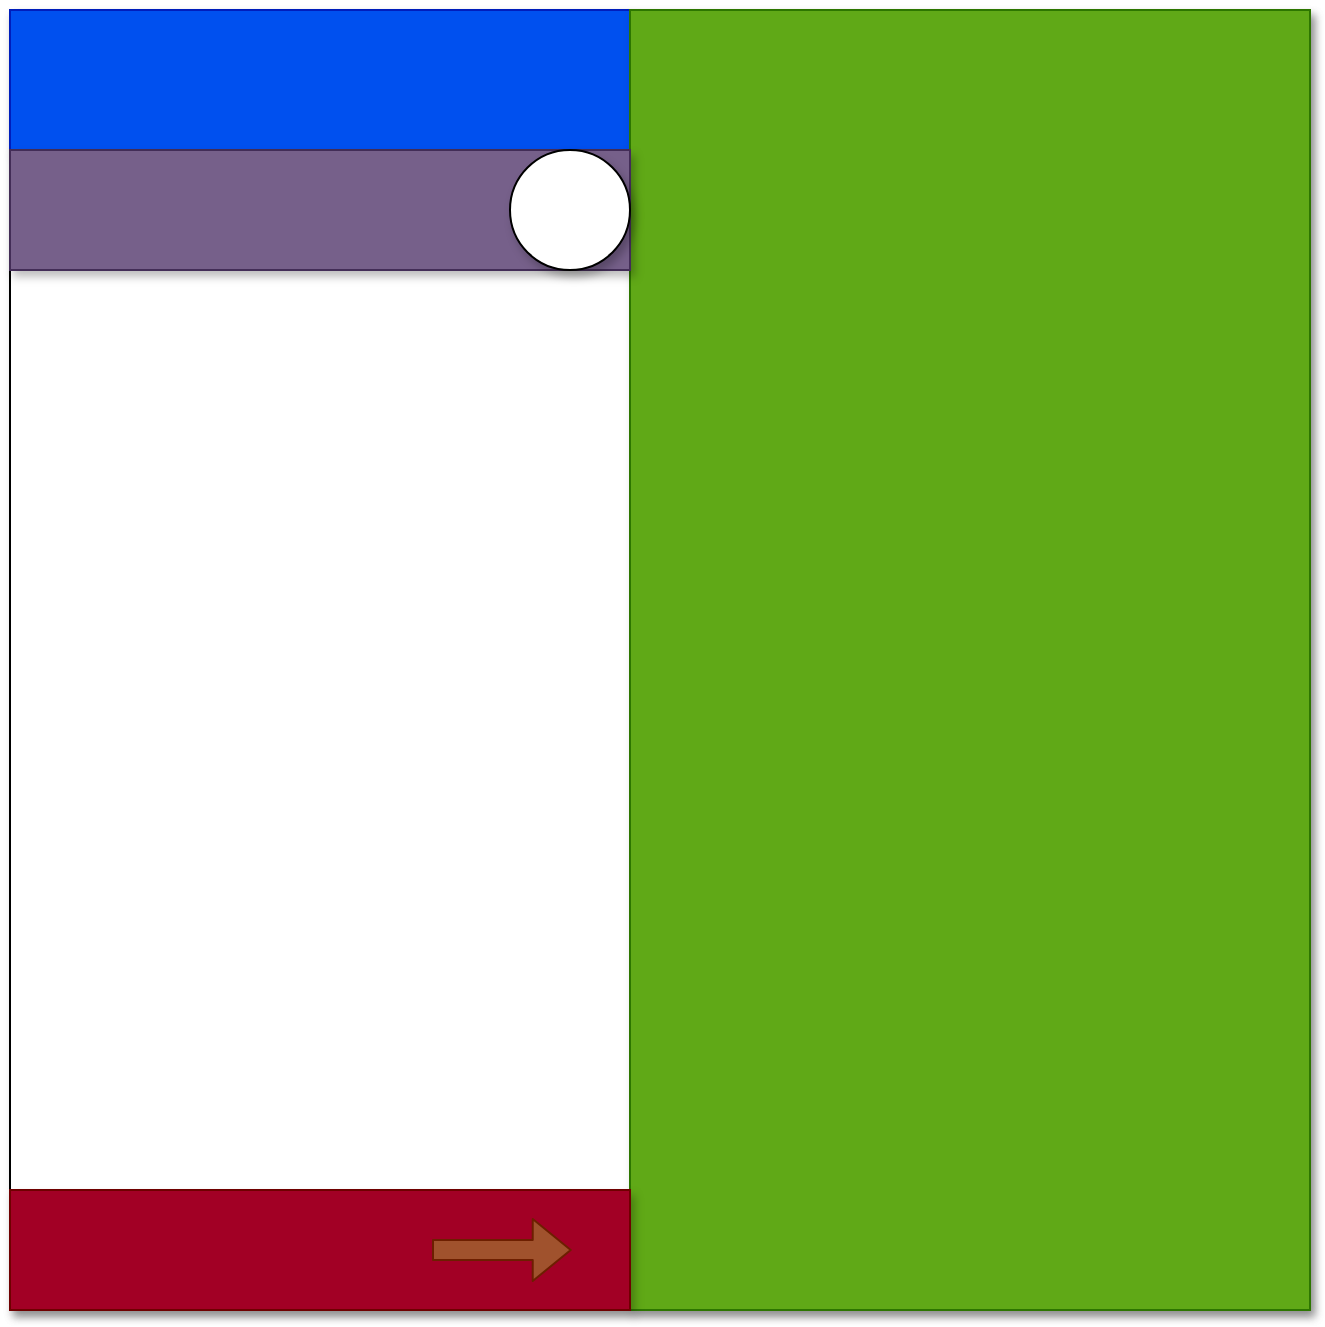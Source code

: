 <mxfile>
    <diagram id="GgDlizSd6ioTt_RHJDWC" name="Page-1">
        <mxGraphModel dx="1026" dy="765" grid="1" gridSize="10" guides="1" tooltips="1" connect="1" arrows="1" fold="1" page="1" pageScale="1" pageWidth="827" pageHeight="1169" math="0" shadow="0">
            <root>
                <mxCell id="0"/>
                <mxCell id="1" parent="0"/>
                <mxCell id="2" value="" style="whiteSpace=wrap;html=1;aspect=fixed;shadow=1;" vertex="1" parent="1">
                    <mxGeometry x="60" width="650" height="650" as="geometry"/>
                </mxCell>
                <mxCell id="4" value="" style="rounded=0;whiteSpace=wrap;html=1;shadow=1;fillColor=#0050ef;fontColor=#ffffff;strokeColor=#001DBC;" vertex="1" parent="1">
                    <mxGeometry x="60" width="310" height="70" as="geometry"/>
                </mxCell>
                <mxCell id="5" value="" style="rounded=0;whiteSpace=wrap;html=1;shadow=1;fillColor=#60a917;fontColor=#ffffff;strokeColor=#2D7600;" vertex="1" parent="1">
                    <mxGeometry x="370" width="340" height="650" as="geometry"/>
                </mxCell>
                <mxCell id="6" value="" style="rounded=0;whiteSpace=wrap;html=1;shadow=1;fillColor=#a20025;fontColor=#ffffff;strokeColor=#6F0000;" vertex="1" parent="1">
                    <mxGeometry x="60" y="590" width="310" height="60" as="geometry"/>
                </mxCell>
                <mxCell id="8" value="" style="shape=flexArrow;endArrow=classic;html=1;entryX=0.806;entryY=0.667;entryDx=0;entryDy=0;entryPerimeter=0;fillColor=#a0522d;strokeColor=#6D1F00;" edge="1" parent="1">
                    <mxGeometry width="50" height="50" relative="1" as="geometry">
                        <mxPoint x="271" y="620" as="sourcePoint"/>
                        <mxPoint x="340.86" y="620.02" as="targetPoint"/>
                    </mxGeometry>
                </mxCell>
                <mxCell id="9" value="" style="rounded=0;whiteSpace=wrap;html=1;shadow=1;fillColor=#76608a;fontColor=#ffffff;strokeColor=#432D57;" vertex="1" parent="1">
                    <mxGeometry x="60" y="70" width="310" height="60" as="geometry"/>
                </mxCell>
                <mxCell id="10" value="" style="ellipse;whiteSpace=wrap;html=1;shadow=1;" vertex="1" parent="1">
                    <mxGeometry x="310" y="70" width="60" height="60" as="geometry"/>
                </mxCell>
            </root>
        </mxGraphModel>
    </diagram>
</mxfile>